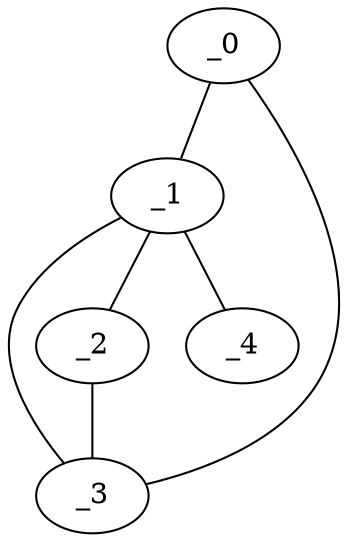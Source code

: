 graph YP1_0013 {
	_0	 [x="1.04376",
		y="3.18357"];
	_1	 [x="1.51",
		y="2.01"];
	_0 -- _1;
	_3	 [x="2.16295",
		y="3.68951"];
	_0 -- _3;
	_2	 [x="1.06835",
		y="0.165619"];
	_1 -- _2;
	_1 -- _3;
	_4	 [x="0.33438",
		y="0.893408"];
	_1 -- _4;
	_2 -- _3;
}
